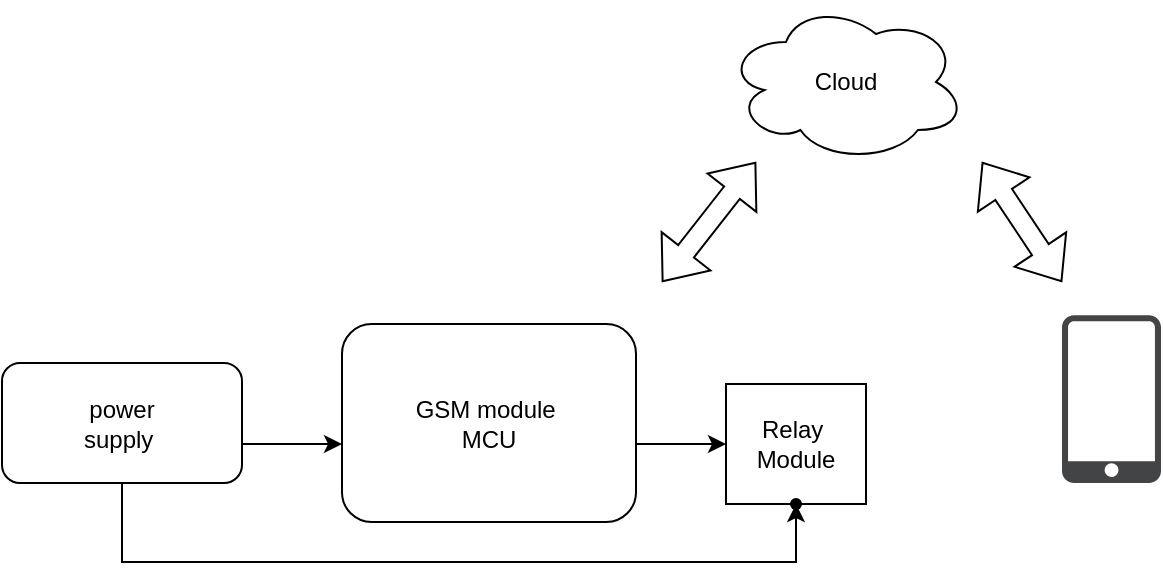 <mxfile version="18.0.3" type="github">
  <diagram id="zRI4lTgcxiIP5Xiha2Jj" name="Page-1">
    <mxGraphModel dx="1021" dy="529" grid="1" gridSize="10" guides="1" tooltips="1" connect="1" arrows="1" fold="1" page="1" pageScale="1" pageWidth="827" pageHeight="1169" math="0" shadow="0">
      <root>
        <mxCell id="0" />
        <mxCell id="1" parent="0" />
        <mxCell id="CdnaZ-ja7DnarhpXAxv2-1" value="GSM module&amp;nbsp;&lt;br&gt;MCU" style="rounded=1;whiteSpace=wrap;html=1;" vertex="1" parent="1">
          <mxGeometry x="290" y="261" width="147" height="99" as="geometry" />
        </mxCell>
        <mxCell id="CdnaZ-ja7DnarhpXAxv2-4" value="Relay&amp;nbsp;&lt;br&gt;Module" style="rounded=0;whiteSpace=wrap;html=1;" vertex="1" parent="1">
          <mxGeometry x="482" y="291" width="70" height="60" as="geometry" />
        </mxCell>
        <mxCell id="CdnaZ-ja7DnarhpXAxv2-5" value="" style="endArrow=classic;html=1;rounded=0;" edge="1" parent="1" target="CdnaZ-ja7DnarhpXAxv2-4">
          <mxGeometry width="50" height="50" relative="1" as="geometry">
            <mxPoint x="437" y="321" as="sourcePoint" />
            <mxPoint x="357" y="271" as="targetPoint" />
          </mxGeometry>
        </mxCell>
        <mxCell id="CdnaZ-ja7DnarhpXAxv2-7" style="edgeStyle=orthogonalEdgeStyle;rounded=0;orthogonalLoop=1;jettySize=auto;html=1;exitX=1;exitY=0.5;exitDx=0;exitDy=0;" edge="1" parent="1" source="CdnaZ-ja7DnarhpXAxv2-6" target="CdnaZ-ja7DnarhpXAxv2-1">
          <mxGeometry relative="1" as="geometry">
            <Array as="points">
              <mxPoint x="257" y="321" />
              <mxPoint x="257" y="321" />
            </Array>
          </mxGeometry>
        </mxCell>
        <mxCell id="CdnaZ-ja7DnarhpXAxv2-9" value="" style="edgeStyle=orthogonalEdgeStyle;rounded=0;orthogonalLoop=1;jettySize=auto;html=1;exitX=0.5;exitY=1;exitDx=0;exitDy=0;" edge="1" parent="1" source="CdnaZ-ja7DnarhpXAxv2-6" target="CdnaZ-ja7DnarhpXAxv2-8">
          <mxGeometry relative="1" as="geometry">
            <Array as="points">
              <mxPoint x="180" y="380" />
              <mxPoint x="517" y="380" />
            </Array>
          </mxGeometry>
        </mxCell>
        <mxCell id="CdnaZ-ja7DnarhpXAxv2-6" value="power &lt;br&gt;supply&amp;nbsp;" style="rounded=1;whiteSpace=wrap;html=1;" vertex="1" parent="1">
          <mxGeometry x="120" y="280.5" width="120" height="60" as="geometry" />
        </mxCell>
        <mxCell id="CdnaZ-ja7DnarhpXAxv2-8" value="" style="shape=waypoint;sketch=0;size=6;pointerEvents=1;points=[];fillColor=default;resizable=0;rotatable=0;perimeter=centerPerimeter;snapToPoint=1;rounded=1;" vertex="1" parent="1">
          <mxGeometry x="497" y="331" width="40" height="40" as="geometry" />
        </mxCell>
        <mxCell id="CdnaZ-ja7DnarhpXAxv2-10" value="Cloud" style="ellipse;shape=cloud;whiteSpace=wrap;html=1;" vertex="1" parent="1">
          <mxGeometry x="482" y="100" width="120" height="80" as="geometry" />
        </mxCell>
        <mxCell id="CdnaZ-ja7DnarhpXAxv2-11" value="" style="shape=flexArrow;endArrow=classic;startArrow=classic;html=1;rounded=0;" edge="1" parent="1">
          <mxGeometry width="100" height="100" relative="1" as="geometry">
            <mxPoint x="450" y="240" as="sourcePoint" />
            <mxPoint x="497" y="180" as="targetPoint" />
          </mxGeometry>
        </mxCell>
        <mxCell id="CdnaZ-ja7DnarhpXAxv2-21" value="" style="sketch=0;pointerEvents=1;shadow=0;dashed=0;html=1;strokeColor=none;fillColor=#434445;aspect=fixed;labelPosition=center;verticalLabelPosition=bottom;verticalAlign=top;align=center;outlineConnect=0;shape=mxgraph.vvd.phone;" vertex="1" parent="1">
          <mxGeometry x="650" y="256.6" width="49.5" height="83.9" as="geometry" />
        </mxCell>
        <mxCell id="CdnaZ-ja7DnarhpXAxv2-22" value="" style="shape=flexArrow;endArrow=classic;startArrow=classic;html=1;rounded=0;" edge="1" parent="1">
          <mxGeometry width="100" height="100" relative="1" as="geometry">
            <mxPoint x="610" y="180" as="sourcePoint" />
            <mxPoint x="650" y="240" as="targetPoint" />
            <Array as="points" />
          </mxGeometry>
        </mxCell>
      </root>
    </mxGraphModel>
  </diagram>
</mxfile>
